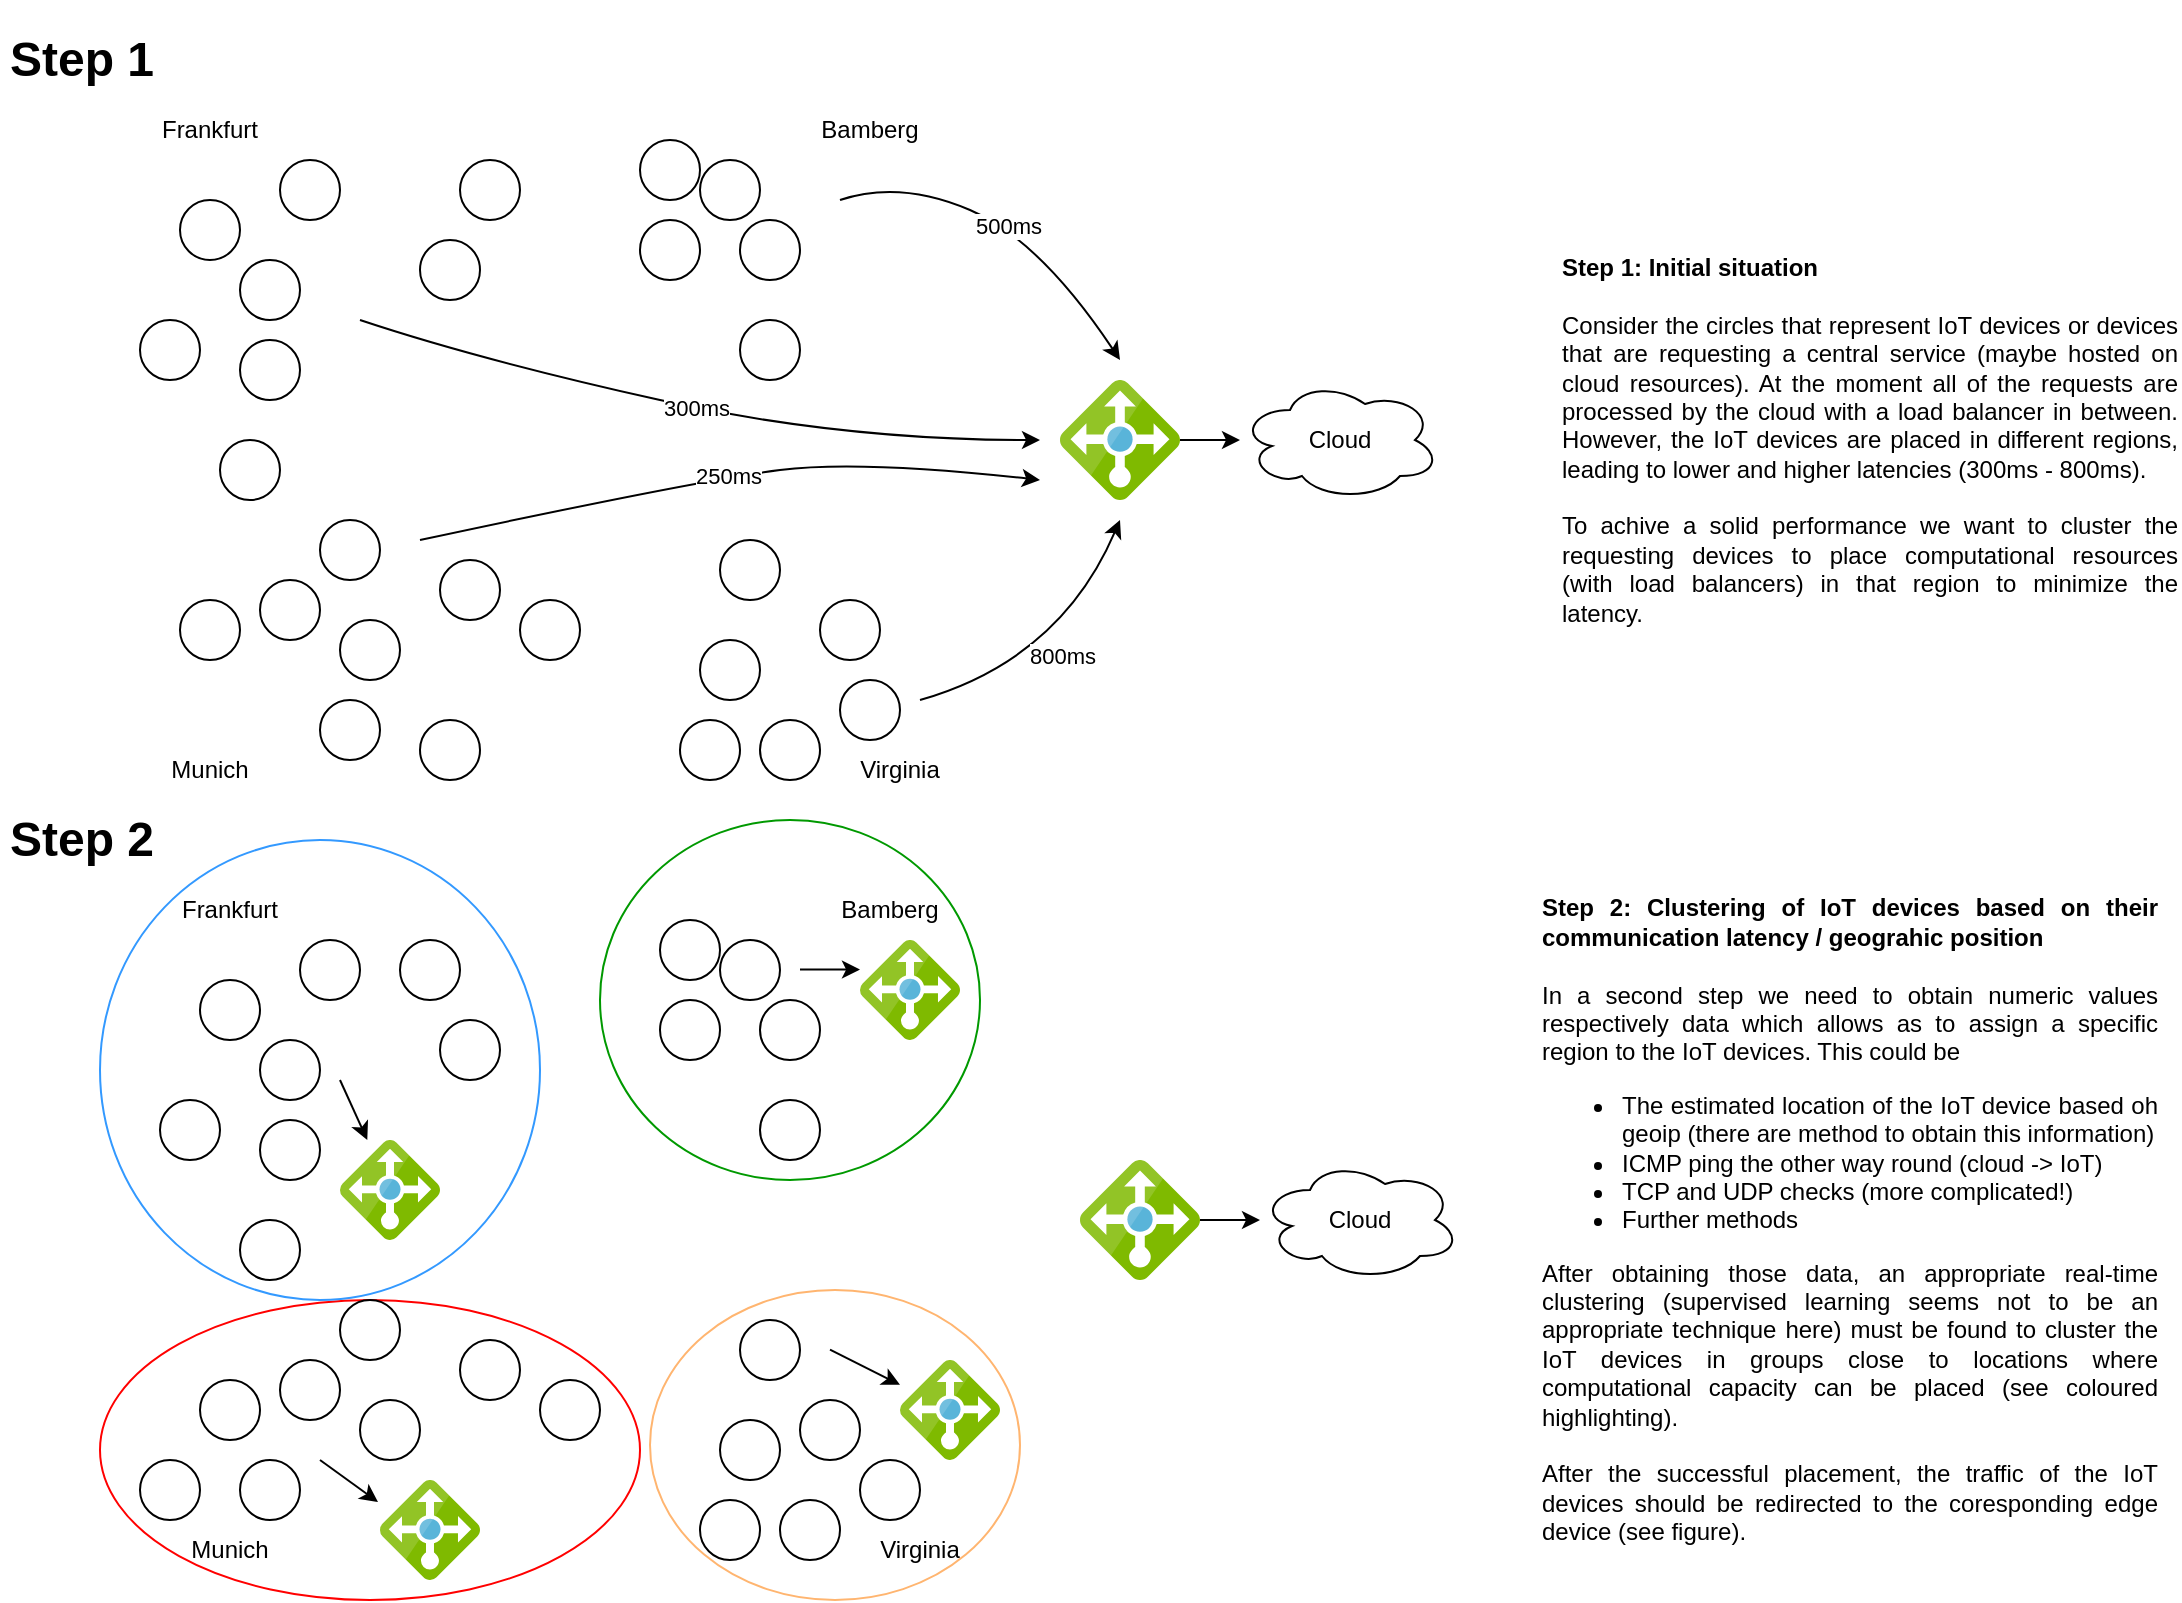 <mxfile version="20.3.0" type="device" pages="3"><diagram id="gZlbub0YlodZLlquCPBA" name="request-tracing"><mxGraphModel dx="1422" dy="971" grid="1" gridSize="10" guides="1" tooltips="1" connect="1" arrows="1" fold="1" page="1" pageScale="1" pageWidth="1169" pageHeight="827" math="0" shadow="0"><root><mxCell id="0"/><mxCell id="1" parent="0"/><mxCell id="UVihhvSihNOke4kkjm3J-113" value="" style="ellipse;whiteSpace=wrap;html=1;strokeColor=#FF0000;fillColor=none;" parent="1" vertex="1"><mxGeometry x="70" y="650" width="270" height="150" as="geometry"/></mxCell><mxCell id="UVihhvSihNOke4kkjm3J-115" value="" style="ellipse;whiteSpace=wrap;html=1;strokeColor=#FFB570;fillColor=none;" parent="1" vertex="1"><mxGeometry x="345" y="645" width="185" height="155" as="geometry"/></mxCell><mxCell id="UVihhvSihNOke4kkjm3J-112" value="" style="ellipse;whiteSpace=wrap;html=1;fillColor=none;strokeColor=#3399FF;" parent="1" vertex="1"><mxGeometry x="70" y="420" width="220" height="230" as="geometry"/></mxCell><mxCell id="UVihhvSihNOke4kkjm3J-14" value="" style="ellipse;fillColor=#ffffff;strokeColor=#000000;" parent="1" vertex="1"><mxGeometry x="130" y="220" width="30" height="30" as="geometry"/></mxCell><mxCell id="UVihhvSihNOke4kkjm3J-15" value="" style="ellipse;fillColor=#ffffff;strokeColor=#000000;" parent="1" vertex="1"><mxGeometry x="370" y="80" width="30" height="30" as="geometry"/></mxCell><mxCell id="UVihhvSihNOke4kkjm3J-16" value="" style="ellipse;fillColor=#ffffff;strokeColor=#000000;" parent="1" vertex="1"><mxGeometry x="140" y="170" width="30" height="30" as="geometry"/></mxCell><mxCell id="UVihhvSihNOke4kkjm3J-17" value="" style="ellipse;fillColor=#ffffff;strokeColor=#000000;" parent="1" vertex="1"><mxGeometry x="90" y="160" width="30" height="30" as="geometry"/></mxCell><mxCell id="UVihhvSihNOke4kkjm3J-18" value="" style="ellipse;fillColor=#ffffff;strokeColor=#000000;" parent="1" vertex="1"><mxGeometry x="230" y="120" width="30" height="30" as="geometry"/></mxCell><mxCell id="UVihhvSihNOke4kkjm3J-19" value="" style="ellipse;fillColor=#ffffff;strokeColor=#000000;" parent="1" vertex="1"><mxGeometry x="160" y="80" width="30" height="30" as="geometry"/></mxCell><mxCell id="UVihhvSihNOke4kkjm3J-20" value="" style="ellipse;fillColor=#ffffff;strokeColor=#000000;" parent="1" vertex="1"><mxGeometry x="140" y="130" width="30" height="30" as="geometry"/></mxCell><mxCell id="UVihhvSihNOke4kkjm3J-21" value="" style="ellipse;fillColor=#ffffff;strokeColor=#000000;" parent="1" vertex="1"><mxGeometry x="110" y="100" width="30" height="30" as="geometry"/></mxCell><mxCell id="UVihhvSihNOke4kkjm3J-24" value="" style="ellipse;fillColor=#ffffff;strokeColor=#000000;" parent="1" vertex="1"><mxGeometry x="180" y="260" width="30" height="30" as="geometry"/></mxCell><mxCell id="UVihhvSihNOke4kkjm3J-25" value="" style="ellipse;fillColor=#ffffff;strokeColor=#000000;" parent="1" vertex="1"><mxGeometry x="190" y="310" width="30" height="30" as="geometry"/></mxCell><mxCell id="UVihhvSihNOke4kkjm3J-26" value="" style="ellipse;fillColor=#ffffff;strokeColor=#000000;" parent="1" vertex="1"><mxGeometry x="110" y="300" width="30" height="30" as="geometry"/></mxCell><mxCell id="UVihhvSihNOke4kkjm3J-27" value="" style="ellipse;fillColor=#ffffff;strokeColor=#000000;" parent="1" vertex="1"><mxGeometry x="230" y="360" width="30" height="30" as="geometry"/></mxCell><mxCell id="UVihhvSihNOke4kkjm3J-28" value="" style="ellipse;fillColor=#ffffff;strokeColor=#000000;" parent="1" vertex="1"><mxGeometry x="180" y="350" width="30" height="30" as="geometry"/></mxCell><mxCell id="UVihhvSihNOke4kkjm3J-29" value="" style="ellipse;fillColor=#ffffff;strokeColor=#000000;" parent="1" vertex="1"><mxGeometry x="280" y="300" width="30" height="30" as="geometry"/></mxCell><mxCell id="UVihhvSihNOke4kkjm3J-31" value="" style="ellipse;fillColor=#ffffff;strokeColor=#000000;" parent="1" vertex="1"><mxGeometry x="150" y="290" width="30" height="30" as="geometry"/></mxCell><mxCell id="UVihhvSihNOke4kkjm3J-32" value="" style="ellipse;fillColor=#ffffff;strokeColor=#000000;" parent="1" vertex="1"><mxGeometry x="240" y="280" width="30" height="30" as="geometry"/></mxCell><mxCell id="UVihhvSihNOke4kkjm3J-33" value="" style="ellipse;fillColor=#ffffff;strokeColor=#000000;" parent="1" vertex="1"><mxGeometry x="250" y="80" width="30" height="30" as="geometry"/></mxCell><mxCell id="UVihhvSihNOke4kkjm3J-34" value="" style="ellipse;fillColor=#ffffff;strokeColor=#000000;" parent="1" vertex="1"><mxGeometry x="340" y="110" width="30" height="30" as="geometry"/></mxCell><mxCell id="UVihhvSihNOke4kkjm3J-35" value="" style="ellipse;fillColor=#ffffff;strokeColor=#000000;" parent="1" vertex="1"><mxGeometry x="340" y="70" width="30" height="30" as="geometry"/></mxCell><mxCell id="UVihhvSihNOke4kkjm3J-36" value="" style="ellipse;fillColor=#ffffff;strokeColor=#000000;" parent="1" vertex="1"><mxGeometry x="390" y="110" width="30" height="30" as="geometry"/></mxCell><mxCell id="UVihhvSihNOke4kkjm3J-37" value="" style="ellipse;fillColor=#ffffff;strokeColor=#000000;" parent="1" vertex="1"><mxGeometry x="390" y="160" width="30" height="30" as="geometry"/></mxCell><mxCell id="UVihhvSihNOke4kkjm3J-38" value="" style="ellipse;fillColor=#ffffff;strokeColor=#000000;" parent="1" vertex="1"><mxGeometry x="380" y="270" width="30" height="30" as="geometry"/></mxCell><mxCell id="UVihhvSihNOke4kkjm3J-39" value="" style="ellipse;fillColor=#ffffff;strokeColor=#000000;" parent="1" vertex="1"><mxGeometry x="370" y="320" width="30" height="30" as="geometry"/></mxCell><mxCell id="UVihhvSihNOke4kkjm3J-40" value="" style="ellipse;fillColor=#ffffff;strokeColor=#000000;" parent="1" vertex="1"><mxGeometry x="430" y="300" width="30" height="30" as="geometry"/></mxCell><mxCell id="UVihhvSihNOke4kkjm3J-42" value="" style="ellipse;fillColor=#ffffff;strokeColor=#000000;" parent="1" vertex="1"><mxGeometry x="440" y="340" width="30" height="30" as="geometry"/></mxCell><mxCell id="UVihhvSihNOke4kkjm3J-43" value="" style="ellipse;fillColor=#ffffff;strokeColor=#000000;" parent="1" vertex="1"><mxGeometry x="400" y="360" width="30" height="30" as="geometry"/></mxCell><mxCell id="UVihhvSihNOke4kkjm3J-44" value="" style="ellipse;fillColor=#ffffff;strokeColor=#000000;" parent="1" vertex="1"><mxGeometry x="360" y="360" width="30" height="30" as="geometry"/></mxCell><mxCell id="UVihhvSihNOke4kkjm3J-47" value="&lt;div style=&quot;text-align: justify;&quot;&gt;&lt;span style=&quot;text-align: left;&quot;&gt;&lt;b&gt;Step 1: Initial situation&amp;nbsp;&lt;/b&gt;&lt;/span&gt;&lt;/div&gt;&lt;div style=&quot;text-align: justify;&quot;&gt;&lt;span style=&quot;background-color: initial;&quot;&gt;&lt;br&gt;&lt;/span&gt;&lt;/div&gt;&lt;div style=&quot;text-align: justify;&quot;&gt;&lt;span style=&quot;background-color: initial;&quot;&gt;Consider the circles that represent IoT devices or devices that are requesting a central service (maybe hosted on cloud resources). At the moment all of the requests are processed by the cloud with a load balancer in between. However, the IoT devices are placed in different regions, leading to lower and higher latencies (300ms - 800ms).&lt;/span&gt;&lt;/div&gt;&lt;div style=&quot;text-align: justify;&quot;&gt;&lt;span style=&quot;background-color: initial;&quot;&gt;&lt;br&gt;&lt;/span&gt;&lt;/div&gt;&lt;div style=&quot;text-align: justify;&quot;&gt;&lt;span style=&quot;background-color: initial;&quot;&gt;To achive a solid performance we want to cluster the requesting devices to place computational resources (with load balancers) in that region to minimize the latency.&amp;nbsp;&lt;/span&gt;&lt;/div&gt;" style="text;html=1;strokeColor=none;fillColor=none;align=center;verticalAlign=middle;whiteSpace=wrap;rounded=0;" parent="1" vertex="1"><mxGeometry x="800" y="127.5" width="310" height="185" as="geometry"/></mxCell><mxCell id="UVihhvSihNOke4kkjm3J-65" value="" style="edgeStyle=orthogonalEdgeStyle;rounded=0;orthogonalLoop=1;jettySize=auto;html=1;" parent="1" source="UVihhvSihNOke4kkjm3J-48" target="UVihhvSihNOke4kkjm3J-64" edge="1"><mxGeometry relative="1" as="geometry"/></mxCell><mxCell id="UVihhvSihNOke4kkjm3J-48" value="" style="sketch=0;aspect=fixed;html=1;points=[];align=center;image;fontSize=12;image=img/lib/mscae/Load_Balancer_feature.svg;fillColor=none;" parent="1" vertex="1"><mxGeometry x="550" y="190" width="60" height="60" as="geometry"/></mxCell><mxCell id="UVihhvSihNOke4kkjm3J-57" value="500ms" style="curved=1;endArrow=classic;html=1;rounded=0;" parent="1" edge="1"><mxGeometry width="50" height="50" relative="1" as="geometry"><mxPoint x="440" y="100" as="sourcePoint"/><mxPoint x="580" y="180" as="targetPoint"/><Array as="points"><mxPoint x="470" y="90"/><mxPoint x="540" y="120"/></Array></mxGeometry></mxCell><mxCell id="UVihhvSihNOke4kkjm3J-59" value="800ms" style="curved=1;endArrow=classic;html=1;rounded=0;" parent="1" edge="1"><mxGeometry width="50" height="50" relative="1" as="geometry"><mxPoint x="480" y="350" as="sourcePoint"/><mxPoint x="580" y="260" as="targetPoint"/><Array as="points"><mxPoint x="550" y="330"/></Array></mxGeometry></mxCell><mxCell id="UVihhvSihNOke4kkjm3J-61" value="300ms" style="curved=1;endArrow=classic;html=1;rounded=0;" parent="1" edge="1"><mxGeometry width="50" height="50" relative="1" as="geometry"><mxPoint x="200" y="160" as="sourcePoint"/><mxPoint x="540" y="220" as="targetPoint"/><Array as="points"><mxPoint x="260" y="180"/><mxPoint x="440" y="220"/></Array></mxGeometry></mxCell><mxCell id="UVihhvSihNOke4kkjm3J-62" value="250ms" style="curved=1;endArrow=classic;html=1;rounded=0;" parent="1" edge="1"><mxGeometry width="50" height="50" relative="1" as="geometry"><mxPoint x="230" y="270" as="sourcePoint"/><mxPoint x="540" y="240" as="targetPoint"/><Array as="points"><mxPoint x="370" y="240"/><mxPoint x="450" y="230"/></Array></mxGeometry></mxCell><mxCell id="UVihhvSihNOke4kkjm3J-64" value="Cloud" style="ellipse;shape=cloud;whiteSpace=wrap;html=1;align=center;fillColor=none;" parent="1" vertex="1"><mxGeometry x="640" y="190" width="100" height="60" as="geometry"/></mxCell><mxCell id="UVihhvSihNOke4kkjm3J-66" value="Frankfurt" style="text;html=1;strokeColor=none;fillColor=none;align=center;verticalAlign=middle;whiteSpace=wrap;rounded=0;" parent="1" vertex="1"><mxGeometry x="95" y="50" width="60" height="30" as="geometry"/></mxCell><mxCell id="UVihhvSihNOke4kkjm3J-67" value="Munich" style="text;html=1;strokeColor=none;fillColor=none;align=center;verticalAlign=middle;whiteSpace=wrap;rounded=0;" parent="1" vertex="1"><mxGeometry x="95" y="370" width="60" height="30" as="geometry"/></mxCell><mxCell id="UVihhvSihNOke4kkjm3J-68" value="Virginia" style="text;html=1;strokeColor=none;fillColor=none;align=center;verticalAlign=middle;whiteSpace=wrap;rounded=0;" parent="1" vertex="1"><mxGeometry x="440" y="370" width="60" height="30" as="geometry"/></mxCell><mxCell id="UVihhvSihNOke4kkjm3J-69" value="Bamberg" style="text;html=1;strokeColor=none;fillColor=none;align=center;verticalAlign=middle;whiteSpace=wrap;rounded=0;" parent="1" vertex="1"><mxGeometry x="425" y="50" width="60" height="30" as="geometry"/></mxCell><mxCell id="UVihhvSihNOke4kkjm3J-70" value="&lt;h1&gt;Step 1&lt;/h1&gt;" style="text;html=1;strokeColor=none;fillColor=none;spacing=5;spacingTop=-20;whiteSpace=wrap;overflow=hidden;rounded=0;" parent="1" vertex="1"><mxGeometry x="20" y="10" width="90" height="40" as="geometry"/></mxCell><mxCell id="UVihhvSihNOke4kkjm3J-71" value="" style="ellipse;fillColor=#ffffff;strokeColor=#000000;" parent="1" vertex="1"><mxGeometry x="140" y="610" width="30" height="30" as="geometry"/></mxCell><mxCell id="UVihhvSihNOke4kkjm3J-72" value="" style="ellipse;fillColor=#ffffff;strokeColor=#000000;" parent="1" vertex="1"><mxGeometry x="380" y="470" width="30" height="30" as="geometry"/></mxCell><mxCell id="UVihhvSihNOke4kkjm3J-73" value="" style="ellipse;fillColor=#ffffff;strokeColor=#000000;" parent="1" vertex="1"><mxGeometry x="150" y="560" width="30" height="30" as="geometry"/></mxCell><mxCell id="UVihhvSihNOke4kkjm3J-74" value="" style="ellipse;fillColor=#ffffff;strokeColor=#000000;" parent="1" vertex="1"><mxGeometry x="100" y="550" width="30" height="30" as="geometry"/></mxCell><mxCell id="UVihhvSihNOke4kkjm3J-75" value="" style="ellipse;fillColor=#ffffff;strokeColor=#000000;" parent="1" vertex="1"><mxGeometry x="240" y="510" width="30" height="30" as="geometry"/></mxCell><mxCell id="UVihhvSihNOke4kkjm3J-76" value="" style="ellipse;fillColor=#ffffff;strokeColor=#000000;" parent="1" vertex="1"><mxGeometry x="170" y="470" width="30" height="30" as="geometry"/></mxCell><mxCell id="UVihhvSihNOke4kkjm3J-77" value="" style="ellipse;fillColor=#ffffff;strokeColor=#000000;" parent="1" vertex="1"><mxGeometry x="150" y="520" width="30" height="30" as="geometry"/></mxCell><mxCell id="UVihhvSihNOke4kkjm3J-78" value="" style="ellipse;fillColor=#ffffff;strokeColor=#000000;" parent="1" vertex="1"><mxGeometry x="120" y="490" width="30" height="30" as="geometry"/></mxCell><mxCell id="UVihhvSihNOke4kkjm3J-79" value="" style="ellipse;fillColor=#ffffff;strokeColor=#000000;" parent="1" vertex="1"><mxGeometry x="190" y="650" width="30" height="30" as="geometry"/></mxCell><mxCell id="UVihhvSihNOke4kkjm3J-80" value="" style="ellipse;fillColor=#ffffff;strokeColor=#000000;" parent="1" vertex="1"><mxGeometry x="200" y="700" width="30" height="30" as="geometry"/></mxCell><mxCell id="UVihhvSihNOke4kkjm3J-81" value="" style="ellipse;fillColor=#ffffff;strokeColor=#000000;" parent="1" vertex="1"><mxGeometry x="120" y="690" width="30" height="30" as="geometry"/></mxCell><mxCell id="UVihhvSihNOke4kkjm3J-82" value="" style="ellipse;fillColor=#ffffff;strokeColor=#000000;" parent="1" vertex="1"><mxGeometry x="140" y="730" width="30" height="30" as="geometry"/></mxCell><mxCell id="UVihhvSihNOke4kkjm3J-83" value="" style="ellipse;fillColor=#ffffff;strokeColor=#000000;" parent="1" vertex="1"><mxGeometry x="90" y="730" width="30" height="30" as="geometry"/></mxCell><mxCell id="UVihhvSihNOke4kkjm3J-84" value="" style="ellipse;fillColor=#ffffff;strokeColor=#000000;" parent="1" vertex="1"><mxGeometry x="290" y="690" width="30" height="30" as="geometry"/></mxCell><mxCell id="UVihhvSihNOke4kkjm3J-85" value="" style="ellipse;fillColor=#ffffff;strokeColor=#000000;" parent="1" vertex="1"><mxGeometry x="160" y="680" width="30" height="30" as="geometry"/></mxCell><mxCell id="UVihhvSihNOke4kkjm3J-86" value="" style="ellipse;fillColor=#ffffff;strokeColor=#000000;" parent="1" vertex="1"><mxGeometry x="250" y="670" width="30" height="30" as="geometry"/></mxCell><mxCell id="UVihhvSihNOke4kkjm3J-87" value="" style="ellipse;fillColor=#ffffff;strokeColor=#000000;" parent="1" vertex="1"><mxGeometry x="220" y="470" width="30" height="30" as="geometry"/></mxCell><mxCell id="UVihhvSihNOke4kkjm3J-88" value="" style="ellipse;fillColor=#ffffff;strokeColor=#000000;" parent="1" vertex="1"><mxGeometry x="350" y="500" width="30" height="30" as="geometry"/></mxCell><mxCell id="UVihhvSihNOke4kkjm3J-89" value="" style="ellipse;fillColor=#ffffff;strokeColor=#000000;" parent="1" vertex="1"><mxGeometry x="350" y="460" width="30" height="30" as="geometry"/></mxCell><mxCell id="UVihhvSihNOke4kkjm3J-90" value="" style="ellipse;fillColor=#ffffff;strokeColor=#000000;" parent="1" vertex="1"><mxGeometry x="400" y="500" width="30" height="30" as="geometry"/></mxCell><mxCell id="UVihhvSihNOke4kkjm3J-91" value="" style="ellipse;fillColor=#ffffff;strokeColor=#000000;" parent="1" vertex="1"><mxGeometry x="400" y="550" width="30" height="30" as="geometry"/></mxCell><mxCell id="UVihhvSihNOke4kkjm3J-92" value="" style="ellipse;fillColor=#ffffff;strokeColor=#000000;" parent="1" vertex="1"><mxGeometry x="390" y="660" width="30" height="30" as="geometry"/></mxCell><mxCell id="UVihhvSihNOke4kkjm3J-93" value="" style="ellipse;fillColor=#ffffff;strokeColor=#000000;" parent="1" vertex="1"><mxGeometry x="380" y="710" width="30" height="30" as="geometry"/></mxCell><mxCell id="UVihhvSihNOke4kkjm3J-94" value="" style="ellipse;fillColor=#ffffff;strokeColor=#000000;" parent="1" vertex="1"><mxGeometry x="420" y="700" width="30" height="30" as="geometry"/></mxCell><mxCell id="UVihhvSihNOke4kkjm3J-95" value="" style="ellipse;fillColor=#ffffff;strokeColor=#000000;" parent="1" vertex="1"><mxGeometry x="450" y="730" width="30" height="30" as="geometry"/></mxCell><mxCell id="UVihhvSihNOke4kkjm3J-96" value="" style="ellipse;fillColor=#ffffff;strokeColor=#000000;" parent="1" vertex="1"><mxGeometry x="410" y="750" width="30" height="30" as="geometry"/></mxCell><mxCell id="UVihhvSihNOke4kkjm3J-97" value="" style="ellipse;fillColor=#ffffff;strokeColor=#000000;" parent="1" vertex="1"><mxGeometry x="370" y="750" width="30" height="30" as="geometry"/></mxCell><mxCell id="UVihhvSihNOke4kkjm3J-98" value="&lt;div style=&quot;text-align: justify;&quot;&gt;&lt;span style=&quot;text-align: left;&quot;&gt;&lt;b&gt;Step 2: Clustering of IoT devices based on their communication latency / geograhic position&lt;/b&gt;&lt;/span&gt;&lt;span style=&quot;background-color: initial;&quot;&gt;&lt;br&gt;&lt;/span&gt;&lt;/div&gt;&lt;div style=&quot;text-align: justify;&quot;&gt;&lt;span style=&quot;background-color: initial;&quot;&gt;&lt;br&gt;&lt;/span&gt;&lt;/div&gt;&lt;div style=&quot;text-align: justify;&quot;&gt;In a second step we need to obtain numeric values respectively data which allows as to assign a specific region to the IoT devices. This could be&lt;/div&gt;&lt;div style=&quot;text-align: justify;&quot;&gt;&lt;ul&gt;&lt;li&gt;The estimated location of the IoT device based oh geoip (there are method to obtain this information)&lt;/li&gt;&lt;li&gt;ICMP ping the other way round (cloud -&amp;gt; IoT)&lt;/li&gt;&lt;li&gt;TCP and UDP checks (more complicated!)&lt;/li&gt;&lt;li&gt;Further methods&lt;/li&gt;&lt;/ul&gt;&lt;div&gt;After obtaining those data, an appropriate real-time clustering (supervised learning seems not to be an appropriate technique here) must be found to cluster the IoT devices in groups close to locations where computational capacity can be placed (see coloured highlighting).&lt;/div&gt;&lt;div&gt;&lt;br&gt;&lt;/div&gt;&lt;div&gt;After the successful placement, the traffic of the IoT devices should be redirected to the coresponding edge device (see figure).&lt;/div&gt;&lt;/div&gt;" style="text;html=1;strokeColor=none;fillColor=none;align=center;verticalAlign=middle;whiteSpace=wrap;rounded=0;" parent="1" vertex="1"><mxGeometry x="790" y="513.75" width="310" height="192.5" as="geometry"/></mxCell><mxCell id="UVihhvSihNOke4kkjm3J-99" value="" style="edgeStyle=orthogonalEdgeStyle;rounded=0;orthogonalLoop=1;jettySize=auto;html=1;" parent="1" source="UVihhvSihNOke4kkjm3J-100" target="UVihhvSihNOke4kkjm3J-105" edge="1"><mxGeometry relative="1" as="geometry"/></mxCell><mxCell id="UVihhvSihNOke4kkjm3J-100" value="" style="sketch=0;aspect=fixed;html=1;points=[];align=center;image;fontSize=12;image=img/lib/mscae/Load_Balancer_feature.svg;fillColor=none;" parent="1" vertex="1"><mxGeometry x="560" y="580" width="60" height="60" as="geometry"/></mxCell><mxCell id="UVihhvSihNOke4kkjm3J-105" value="Cloud" style="ellipse;shape=cloud;whiteSpace=wrap;html=1;align=center;fillColor=none;" parent="1" vertex="1"><mxGeometry x="650" y="580" width="100" height="60" as="geometry"/></mxCell><mxCell id="UVihhvSihNOke4kkjm3J-106" value="Frankfurt" style="text;html=1;strokeColor=none;fillColor=none;align=center;verticalAlign=middle;whiteSpace=wrap;rounded=0;" parent="1" vertex="1"><mxGeometry x="105" y="440" width="60" height="30" as="geometry"/></mxCell><mxCell id="UVihhvSihNOke4kkjm3J-107" value="Munich" style="text;html=1;strokeColor=none;fillColor=none;align=center;verticalAlign=middle;whiteSpace=wrap;rounded=0;" parent="1" vertex="1"><mxGeometry x="105" y="760" width="60" height="30" as="geometry"/></mxCell><mxCell id="UVihhvSihNOke4kkjm3J-108" value="Virginia" style="text;html=1;strokeColor=none;fillColor=none;align=center;verticalAlign=middle;whiteSpace=wrap;rounded=0;" parent="1" vertex="1"><mxGeometry x="450" y="760" width="60" height="30" as="geometry"/></mxCell><mxCell id="UVihhvSihNOke4kkjm3J-109" value="Bamberg" style="text;html=1;strokeColor=none;fillColor=none;align=center;verticalAlign=middle;whiteSpace=wrap;rounded=0;" parent="1" vertex="1"><mxGeometry x="435" y="440" width="60" height="30" as="geometry"/></mxCell><mxCell id="UVihhvSihNOke4kkjm3J-110" value="&lt;h1&gt;Step 2&lt;/h1&gt;" style="text;html=1;strokeColor=none;fillColor=none;spacing=5;spacingTop=-20;whiteSpace=wrap;overflow=hidden;rounded=0;" parent="1" vertex="1"><mxGeometry x="20" y="400" width="90" height="40" as="geometry"/></mxCell><mxCell id="UVihhvSihNOke4kkjm3J-114" value="" style="ellipse;whiteSpace=wrap;html=1;strokeColor=#009900;fillColor=none;" parent="1" vertex="1"><mxGeometry x="320" y="410" width="190" height="180" as="geometry"/></mxCell><mxCell id="UVihhvSihNOke4kkjm3J-116" value="" style="sketch=0;aspect=fixed;html=1;points=[];align=center;image;fontSize=12;image=img/lib/mscae/Load_Balancer_feature.svg;strokeColor=#FFB570;fillColor=none;imageBackground=none;" parent="1" vertex="1"><mxGeometry x="190" y="570" width="50" height="50" as="geometry"/></mxCell><mxCell id="UVihhvSihNOke4kkjm3J-117" value="" style="sketch=0;aspect=fixed;html=1;points=[];align=center;image;fontSize=12;image=img/lib/mscae/Load_Balancer_feature.svg;strokeColor=#FFB570;fillColor=none;imageBackground=none;" parent="1" vertex="1"><mxGeometry x="450" y="470" width="50" height="50" as="geometry"/></mxCell><mxCell id="UVihhvSihNOke4kkjm3J-118" value="" style="sketch=0;aspect=fixed;html=1;points=[];align=center;image;fontSize=12;image=img/lib/mscae/Load_Balancer_feature.svg;strokeColor=#FFB570;fillColor=none;imageBackground=none;" parent="1" vertex="1"><mxGeometry x="470" y="680" width="50" height="50" as="geometry"/></mxCell><mxCell id="UVihhvSihNOke4kkjm3J-120" value="" style="sketch=0;aspect=fixed;html=1;points=[];align=center;image;fontSize=12;image=img/lib/mscae/Load_Balancer_feature.svg;strokeColor=#FFB570;fillColor=none;imageBackground=none;" parent="1" vertex="1"><mxGeometry x="210" y="740" width="50" height="50" as="geometry"/></mxCell><mxCell id="UVihhvSihNOke4kkjm3J-122" value="" style="endArrow=classic;html=1;rounded=0;" parent="1" target="UVihhvSihNOke4kkjm3J-116" edge="1"><mxGeometry width="50" height="50" relative="1" as="geometry"><mxPoint x="190" y="540" as="sourcePoint"/><mxPoint x="240" y="490" as="targetPoint"/></mxGeometry></mxCell><mxCell id="UVihhvSihNOke4kkjm3J-127" value="" style="endArrow=classic;html=1;rounded=0;entryX=-0.02;entryY=0.22;entryDx=0;entryDy=0;entryPerimeter=0;" parent="1" target="UVihhvSihNOke4kkjm3J-120" edge="1"><mxGeometry width="50" height="50" relative="1" as="geometry"><mxPoint x="180" y="730" as="sourcePoint"/><mxPoint x="200" y="760" as="targetPoint"/></mxGeometry></mxCell><mxCell id="UVihhvSihNOke4kkjm3J-128" value="" style="endArrow=classic;html=1;rounded=0;" parent="1" target="UVihhvSihNOke4kkjm3J-118" edge="1"><mxGeometry width="50" height="50" relative="1" as="geometry"><mxPoint x="435" y="674.82" as="sourcePoint"/><mxPoint x="465" y="674.82" as="targetPoint"/></mxGeometry></mxCell><mxCell id="UVihhvSihNOke4kkjm3J-129" value="" style="endArrow=classic;html=1;rounded=0;" parent="1" edge="1"><mxGeometry width="50" height="50" relative="1" as="geometry"><mxPoint x="420" y="484.79" as="sourcePoint"/><mxPoint x="450" y="484.79" as="targetPoint"/></mxGeometry></mxCell></root></mxGraphModel></diagram><diagram id="elHhsgJKlb9FlVPQnPqy" name="contributions-p-ii"><mxGraphModel dx="474" dy="324" grid="1" gridSize="10" guides="1" tooltips="1" connect="1" arrows="1" fold="1" page="1" pageScale="1" pageWidth="1169" pageHeight="827" math="0" shadow="0"><root><mxCell id="0"/><mxCell id="1" parent="0"/><mxCell id="rL99VGUJAZHeiXJ2XacV-83" value="Cloud / Edge" style="rounded=1;whiteSpace=wrap;html=1;labelBackgroundColor=none;fontColor=default;labelPosition=center;verticalLabelPosition=bottom;align=center;verticalAlign=top;fillColor=none;" parent="1" vertex="1"><mxGeometry x="220" y="50" width="130" height="180" as="geometry"/></mxCell><mxCell id="rL99VGUJAZHeiXJ2XacV-47" value="" style="group;rounded=0;" parent="1" vertex="1" connectable="0"><mxGeometry x="80" y="50" width="80" height="180" as="geometry"/></mxCell><mxCell id="rL99VGUJAZHeiXJ2XacV-34" value="IoT" style="rounded=1;whiteSpace=wrap;html=1;labelBackgroundColor=none;fontColor=default;verticalAlign=top;labelPosition=center;verticalLabelPosition=bottom;align=center;" parent="rL99VGUJAZHeiXJ2XacV-47" vertex="1"><mxGeometry width="40" height="180.0" as="geometry"/></mxCell><mxCell id="rL99VGUJAZHeiXJ2XacV-35" value="" style="ellipse;whiteSpace=wrap;html=1;aspect=fixed;labelBackgroundColor=none;fontColor=default;" parent="rL99VGUJAZHeiXJ2XacV-47" vertex="1"><mxGeometry x="5" y="30.989" width="5" height="5" as="geometry"/></mxCell><mxCell id="rL99VGUJAZHeiXJ2XacV-36" value="" style="ellipse;whiteSpace=wrap;html=1;aspect=fixed;labelBackgroundColor=none;fontColor=default;" parent="rL99VGUJAZHeiXJ2XacV-47" vertex="1"><mxGeometry x="22.5" y="50.626" width="5" height="5" as="geometry"/></mxCell><mxCell id="rL99VGUJAZHeiXJ2XacV-37" value="" style="ellipse;whiteSpace=wrap;html=1;aspect=fixed;labelBackgroundColor=none;fontColor=default;" parent="rL99VGUJAZHeiXJ2XacV-47" vertex="1"><mxGeometry x="5" y="16.364" width="5" height="5" as="geometry"/></mxCell><mxCell id="rL99VGUJAZHeiXJ2XacV-38" value="" style="ellipse;whiteSpace=wrap;html=1;aspect=fixed;labelBackgroundColor=none;fontColor=default;" parent="rL99VGUJAZHeiXJ2XacV-47" vertex="1"><mxGeometry x="22.5" y="10.746" width="5" height="5" as="geometry"/></mxCell><mxCell id="rL99VGUJAZHeiXJ2XacV-39" value="" style="ellipse;whiteSpace=wrap;html=1;aspect=fixed;labelBackgroundColor=none;fontColor=default;" parent="rL99VGUJAZHeiXJ2XacV-47" vertex="1"><mxGeometry x="30" y="30.991" width="5" height="5" as="geometry"/></mxCell><mxCell id="rL99VGUJAZHeiXJ2XacV-40" value="" style="ellipse;whiteSpace=wrap;html=1;aspect=fixed;labelBackgroundColor=none;fontColor=default;" parent="rL99VGUJAZHeiXJ2XacV-47" vertex="1"><mxGeometry x="10" y="45.003" width="5" height="5" as="geometry"/></mxCell><mxCell id="rL99VGUJAZHeiXJ2XacV-41" value="" style="ellipse;whiteSpace=wrap;html=1;aspect=fixed;labelBackgroundColor=none;fontColor=default;" parent="rL99VGUJAZHeiXJ2XacV-47" vertex="1"><mxGeometry x="13" y="117.92" width="5" height="5" as="geometry"/></mxCell><mxCell id="rL99VGUJAZHeiXJ2XacV-42" value="" style="ellipse;whiteSpace=wrap;html=1;aspect=fixed;labelBackgroundColor=none;fontColor=default;" parent="rL99VGUJAZHeiXJ2XacV-47" vertex="1"><mxGeometry x="22" y="123.034" width="5" height="5" as="geometry"/></mxCell><mxCell id="rL99VGUJAZHeiXJ2XacV-43" value="" style="ellipse;whiteSpace=wrap;html=1;aspect=fixed;labelBackgroundColor=none;fontColor=default;" parent="rL99VGUJAZHeiXJ2XacV-47" vertex="1"><mxGeometry x="5" y="125.284" width="5" height="5" as="geometry"/></mxCell><mxCell id="rL99VGUJAZHeiXJ2XacV-44" value="" style="ellipse;whiteSpace=wrap;html=1;aspect=fixed;labelBackgroundColor=none;fontColor=default;" parent="rL99VGUJAZHeiXJ2XacV-47" vertex="1"><mxGeometry x="15" y="128.654" width="5" height="5" as="geometry"/></mxCell><mxCell id="rL99VGUJAZHeiXJ2XacV-45" value="" style="ellipse;whiteSpace=wrap;html=1;aspect=fixed;labelBackgroundColor=none;fontColor=default;" parent="rL99VGUJAZHeiXJ2XacV-47" vertex="1"><mxGeometry x="25" y="152.898" width="5" height="5" as="geometry"/></mxCell><mxCell id="rL99VGUJAZHeiXJ2XacV-46" value="" style="ellipse;whiteSpace=wrap;html=1;aspect=fixed;labelBackgroundColor=none;fontColor=default;" parent="rL99VGUJAZHeiXJ2XacV-47" vertex="1"><mxGeometry x="15" y="30.991" width="5" height="5" as="geometry"/></mxCell><mxCell id="NrCMY28gr4TWiaP0o4XH-10" value="Virginia" style="text;html=1;strokeColor=none;fillColor=none;align=center;verticalAlign=middle;whiteSpace=wrap;rounded=0;labelBackgroundColor=none;fontSize=7;fontColor=#000000;fontStyle=1" parent="rL99VGUJAZHeiXJ2XacV-47" vertex="1"><mxGeometry x="15" y="16.369" width="20" height="14.625" as="geometry"/></mxCell><mxCell id="NrCMY28gr4TWiaP0o4XH-13" value="Bamberg" style="text;html=1;strokeColor=none;fillColor=none;align=center;verticalAlign=middle;whiteSpace=wrap;rounded=0;labelBackgroundColor=none;fontSize=7;fontColor=#000000;fontStyle=1" parent="rL99VGUJAZHeiXJ2XacV-47" vertex="1"><mxGeometry x="10" y="132.649" width="20" height="14.625" as="geometry"/></mxCell><mxCell id="NrCMY28gr4TWiaP0o4XH-17" value="[C5]" style="text;html=1;strokeColor=none;fillColor=none;align=center;verticalAlign=middle;whiteSpace=wrap;rounded=0;labelBackgroundColor=none;fontFamily=Helvetica;fontSize=7;fontColor=#FF8000;fontStyle=1" parent="rL99VGUJAZHeiXJ2XacV-47" vertex="1"><mxGeometry width="20" height="14.625" as="geometry"/></mxCell><mxCell id="NrCMY28gr4TWiaP0o4XH-18" value="[C5]" style="text;html=1;strokeColor=none;fillColor=none;align=center;verticalAlign=middle;whiteSpace=wrap;rounded=0;labelBackgroundColor=none;fontFamily=Helvetica;fontSize=7;fontColor=#FF8000;fontStyle=1" parent="rL99VGUJAZHeiXJ2XacV-47" vertex="1"><mxGeometry x="0.5" y="143.269" width="20" height="14.625" as="geometry"/></mxCell><mxCell id="NrCMY28gr4TWiaP0o4XH-20" value="" style="ellipse;whiteSpace=wrap;html=1;aspect=fixed;labelBackgroundColor=none;fontColor=default;" parent="rL99VGUJAZHeiXJ2XacV-47" vertex="1"><mxGeometry x="15" y="78.749" width="5" height="5" as="geometry"/></mxCell><mxCell id="NrCMY28gr4TWiaP0o4XH-22" value="" style="ellipse;whiteSpace=wrap;html=1;aspect=fixed;labelBackgroundColor=none;fontColor=default;" parent="rL99VGUJAZHeiXJ2XacV-47" vertex="1"><mxGeometry x="10" y="87.186" width="5" height="5" as="geometry"/></mxCell><mxCell id="NrCMY28gr4TWiaP0o4XH-23" value="" style="ellipse;whiteSpace=wrap;html=1;aspect=fixed;labelBackgroundColor=none;fontColor=default;" parent="rL99VGUJAZHeiXJ2XacV-47" vertex="1"><mxGeometry x="22" y="73.124" width="5" height="5" as="geometry"/></mxCell><mxCell id="NrCMY28gr4TWiaP0o4XH-24" value="" style="ellipse;whiteSpace=wrap;html=1;aspect=fixed;labelBackgroundColor=none;fontColor=default;" parent="rL99VGUJAZHeiXJ2XacV-47" vertex="1"><mxGeometry x="17" y="101.249" width="5" height="5" as="geometry"/></mxCell><mxCell id="NrCMY28gr4TWiaP0o4XH-30" value="" style="ellipse;whiteSpace=wrap;html=1;aspect=fixed;labelBackgroundColor=none;fontColor=default;" parent="rL99VGUJAZHeiXJ2XacV-47" vertex="1"><mxGeometry x="8" y="158.528" width="5" height="5" as="geometry"/></mxCell><mxCell id="NrCMY28gr4TWiaP0o4XH-31" value="" style="ellipse;whiteSpace=wrap;html=1;aspect=fixed;labelBackgroundColor=none;fontColor=default;" parent="rL99VGUJAZHeiXJ2XacV-47" vertex="1"><mxGeometry x="20" y="163.528" width="5" height="5" as="geometry"/></mxCell><mxCell id="NrCMY28gr4TWiaP0o4XH-32" value="" style="ellipse;whiteSpace=wrap;html=1;aspect=fixed;labelBackgroundColor=none;fontColor=default;" parent="rL99VGUJAZHeiXJ2XacV-47" vertex="1"><mxGeometry x="30" y="163.528" width="5" height="5" as="geometry"/></mxCell><mxCell id="NrCMY28gr4TWiaP0o4XH-33" value="" style="ellipse;whiteSpace=wrap;html=1;aspect=fixed;labelBackgroundColor=none;fontColor=default;" parent="rL99VGUJAZHeiXJ2XacV-47" vertex="1"><mxGeometry x="7.5" y="168.528" width="5" height="5" as="geometry"/></mxCell><mxCell id="NrCMY28gr4TWiaP0o4XH-9" value="Request/&lt;br&gt;Response" style="edgeStyle=orthogonalEdgeStyle;rounded=0;sketch=0;orthogonalLoop=1;jettySize=auto;html=1;labelBackgroundColor=default;strokeColor=default;fontSize=7;fontColor=default;startArrow=classic;startFill=1;fontStyle=2;entryX=0.997;entryY=0.391;entryDx=0;entryDy=0;entryPerimeter=0;" parent="1" source="rL99VGUJAZHeiXJ2XacV-92" target="rL99VGUJAZHeiXJ2XacV-34" edge="1"><mxGeometry relative="1" as="geometry"><mxPoint x="130" y="120" as="targetPoint"/><Array as="points"/></mxGeometry></mxCell><mxCell id="rL99VGUJAZHeiXJ2XacV-92" value="Proxy" style="rounded=1;whiteSpace=wrap;html=1;labelBackgroundColor=none;fontColor=default;fillColor=default;" parent="1" vertex="1"><mxGeometry x="200" y="106.5" width="40" height="27" as="geometry"/></mxCell><mxCell id="NrCMY28gr4TWiaP0o4XH-8" value="&lt;span style=&quot;font-style: italic;&quot;&gt;QoS based on:&lt;/span&gt;&lt;br style=&quot;font-style: italic;&quot;&gt;&lt;span style=&quot;font-style: italic;&quot;&gt;ICMP, UDP, TCP/IP,&lt;/span&gt;&lt;br style=&quot;font-style: italic;&quot;&gt;&lt;span style=&quot;font-style: italic;&quot;&gt;HTTP, AMQP, ...&lt;/span&gt;" style="edgeStyle=orthogonalEdgeStyle;rounded=0;sketch=0;orthogonalLoop=1;jettySize=auto;html=1;entryX=1.028;entryY=0.865;entryDx=0;entryDy=0;entryPerimeter=0;labelBackgroundColor=default;strokeColor=default;fontSize=7;fontColor=default;startArrow=classic;startFill=1;align=center;" parent="1" source="d_ttiuBx3md7KX7EIYLn-1" target="rL99VGUJAZHeiXJ2XacV-34" edge="1"><mxGeometry x="0.009" relative="1" as="geometry"><Array as="points"><mxPoint x="230" y="206"/></Array><mxPoint as="offset"/></mxGeometry></mxCell><mxCell id="d_ttiuBx3md7KX7EIYLn-1" value="pulceo-qos" style="rounded=1;whiteSpace=wrap;html=1;labelBackgroundColor=none;fontColor=default;fillColor=default;" parent="1" vertex="1"><mxGeometry x="240" y="197.27" width="80" height="16.5" as="geometry"/></mxCell><mxCell id="d_ttiuBx3md7KX7EIYLn-2" value="Service &lt;font face=&quot;Courier New&quot;&gt;A&lt;/font&gt;" style="rounded=1;whiteSpace=wrap;html=1;labelBackgroundColor=none;fontSize=10;fontColor=default;fillColor=default;" parent="1" vertex="1"><mxGeometry x="280" y="60" width="60" height="16.5" as="geometry"/></mxCell><mxCell id="d_ttiuBx3md7KX7EIYLn-3" value="Service &lt;font face=&quot;Courier New&quot;&gt;A'&lt;/font&gt;" style="rounded=1;whiteSpace=wrap;html=1;labelBackgroundColor=none;fontSize=10;fontColor=default;fillColor=default;fontFamily=Helvetica;" parent="1" vertex="1"><mxGeometry x="280" y="111.75" width="60" height="16.5" as="geometry"/></mxCell><mxCell id="d_ttiuBx3md7KX7EIYLn-7" value="Get Origin of Requests&lt;br style=&quot;font-size: 7px;&quot;&gt;Update Routing Rules" style="curved=1;endArrow=classic;html=1;rounded=0;sketch=0;fontSize=7;fontColor=default;exitX=0.5;exitY=1;exitDx=0;exitDy=0;entryX=0.5;entryY=0;entryDx=0;entryDy=0;startArrow=classic;startFill=1;labelBackgroundColor=default;fontFamily=Courier New;" parent="1" source="rL99VGUJAZHeiXJ2XacV-92" target="d_ttiuBx3md7KX7EIYLn-1" edge="1"><mxGeometry x="0.58" width="50" height="50" relative="1" as="geometry"><mxPoint x="160" y="240" as="sourcePoint"/><mxPoint x="210" y="190" as="targetPoint"/><Array as="points"><mxPoint x="240" y="170"/><mxPoint x="260" y="140"/></Array><mxPoint as="offset"/></mxGeometry></mxCell><mxCell id="NrCMY28gr4TWiaP0o4XH-5" value="Bamberg" style="curved=1;endArrow=classic;html=1;rounded=0;labelBackgroundColor=default;sketch=0;strokeColor=default;fontSize=7;fontColor=#000000;exitX=1;exitY=0.5;exitDx=0;exitDy=0;entryX=0;entryY=0.5;entryDx=0;entryDy=0;startArrow=classic;startFill=1;fontStyle=1" parent="1" source="rL99VGUJAZHeiXJ2XacV-92" target="d_ttiuBx3md7KX7EIYLn-3" edge="1"><mxGeometry y="-10" width="50" height="50" relative="1" as="geometry"><mxPoint x="340" y="190" as="sourcePoint"/><mxPoint x="390" y="140" as="targetPoint"/><Array as="points"/><mxPoint as="offset"/></mxGeometry></mxCell><mxCell id="NrCMY28gr4TWiaP0o4XH-7" value="Virginia" style="endArrow=classic;html=1;rounded=0;labelBackgroundColor=default;sketch=0;strokeColor=default;fontSize=7;fontColor=#000000;exitX=0.5;exitY=0;exitDx=0;exitDy=0;entryX=0;entryY=0.5;entryDx=0;entryDy=0;startArrow=classic;startFill=1;fontStyle=1" parent="1" source="rL99VGUJAZHeiXJ2XacV-92" target="d_ttiuBx3md7KX7EIYLn-2" edge="1"><mxGeometry width="50" height="50" relative="1" as="geometry"><mxPoint x="360" y="140" as="sourcePoint"/><mxPoint x="410" y="90" as="targetPoint"/></mxGeometry></mxCell><mxCell id="NrCMY28gr4TWiaP0o4XH-21" value="" style="ellipse;whiteSpace=wrap;html=1;aspect=fixed;labelBackgroundColor=none;fontColor=default;" parent="1" vertex="1"><mxGeometry x="105" y="129.999" width="5" height="5" as="geometry"/></mxCell><mxCell id="NrCMY28gr4TWiaP0o4XH-26" value="[C5]" style="text;html=1;strokeColor=none;fillColor=none;align=center;verticalAlign=middle;whiteSpace=wrap;rounded=0;labelBackgroundColor=none;fontFamily=Helvetica;fontSize=7;fontColor=#FF8000;fontStyle=1" parent="1" vertex="1"><mxGeometry x="240" y="70" width="20" height="13" as="geometry"/></mxCell><mxCell id="NrCMY28gr4TWiaP0o4XH-27" value="[C5]" style="text;html=1;strokeColor=none;fillColor=none;align=center;verticalAlign=middle;whiteSpace=wrap;rounded=0;labelBackgroundColor=none;fontFamily=Helvetica;fontSize=7;fontColor=#FF8000;fontStyle=1" parent="1" vertex="1"><mxGeometry x="250" y="133.5" width="20" height="13" as="geometry"/></mxCell><mxCell id="NrCMY28gr4TWiaP0o4XH-28" value="[C4]" style="text;html=1;strokeColor=none;fillColor=none;align=center;verticalAlign=middle;whiteSpace=wrap;rounded=0;labelBackgroundColor=none;fontFamily=Helvetica;fontSize=7;fontColor=#FF8000;fontStyle=1" parent="1" vertex="1"><mxGeometry x="300" y="213.77" width="20" height="13" as="geometry"/></mxCell><mxCell id="NrCMY28gr4TWiaP0o4XH-29" value="[C4]" style="text;html=1;strokeColor=none;fillColor=none;align=left;verticalAlign=middle;whiteSpace=wrap;rounded=0;labelBackgroundColor=none;fontFamily=Helvetica;fontSize=7;fontColor=#FF8000;fontStyle=1" parent="1" vertex="1"><mxGeometry x="170" y="184.27" width="20" height="13" as="geometry"/></mxCell></root></mxGraphModel></diagram><diagram id="BbSLUDR8DMtmdQ_45QDc" name="contributions-p-iii"><mxGraphModel dx="981" dy="670" grid="1" gridSize="10" guides="1" tooltips="1" connect="1" arrows="1" fold="1" page="1" pageScale="1" pageWidth="1169" pageHeight="827" math="0" shadow="0"><root><mxCell id="0"/><mxCell id="1" parent="0"/><mxCell id="2" value="" style="whiteSpace=wrap;html=1;fillColor=#f5f5f5;fontColor=#333333;strokeColor=#666666;" parent="1" vertex="1"><mxGeometry x="490" y="130" width="410" height="210" as="geometry"/></mxCell><mxCell id="3" value="&lt;b&gt;PULCEO&lt;/b&gt;&lt;br&gt;&lt;b&gt;P&lt;/b&gt;latform for &lt;b&gt;U&lt;/b&gt;niversal and &lt;b&gt;L&lt;/b&gt;ightweight &lt;b&gt;C&lt;/b&gt;loud-&lt;b&gt;E&lt;/b&gt;dge &lt;b&gt;O&lt;/b&gt;rchestration" style="whiteSpace=wrap;html=1;rounded=1;fillColor=#f5f5f5;fontColor=#333333;strokeColor=#666666;" parent="1" vertex="1"><mxGeometry x="300" y="60" width="600" height="50" as="geometry"/></mxCell><mxCell id="6" value="&lt;b&gt;Monitoring &lt;/b&gt;(Infrastructure, Provision, Service, ...)" style="whiteSpace=wrap;html=1;align=left;spacingLeft=5;" parent="1" vertex="1"><mxGeometry x="550" y="200" width="330" height="30" as="geometry"/></mxCell><mxCell id="9" value="&lt;b&gt;Resource Management&lt;/b&gt;&amp;nbsp;(Allocation, Offloading, Scaling, ...)" style="whiteSpace=wrap;html=1;align=left;spacingLeft=5;" parent="1" vertex="1"><mxGeometry x="550" y="160" width="330" height="30" as="geometry"/></mxCell><mxCell id="14" value="P&lt;br&gt;U&lt;br&gt;L&lt;br&gt;C&lt;br&gt;E&lt;br&gt;O&lt;br&gt;-&lt;br&gt;API" style="whiteSpace=wrap;html=1;fillColor=#f8cecc;strokeColor=#b85450;fontStyle=1" parent="1" vertex="1"><mxGeometry x="470" y="160" width="40" height="150" as="geometry"/></mxCell><mxCell id="Asot8c2L-UQKLWs-ctS9-16" value="&lt;b&gt;Optimization &lt;/b&gt;(Topology, Predictor, Analytics, ...)" style="whiteSpace=wrap;html=1;align=left;spacingLeft=5;" parent="1" vertex="1"><mxGeometry x="550" y="240" width="330" height="30" as="geometry"/></mxCell><mxCell id="Asot8c2L-UQKLWs-ctS9-17" value="&lt;b&gt;Security &lt;/b&gt;(Multi-Tenancy, VPN, PKI, ...)" style="whiteSpace=wrap;html=1;align=left;spacingLeft=5;" parent="1" vertex="1"><mxGeometry x="550" y="280" width="330" height="30" as="geometry"/></mxCell><mxCell id="Z1Au0RM8ZkJfx9cv4MGX-88" value="PULCEO - Internal API" style="whiteSpace=wrap;html=1;fontStyle=1;fillColor=#f8cecc;strokeColor=#b85450;" parent="1" vertex="1"><mxGeometry x="510" y="330" width="370" height="20" as="geometry"/></mxCell><mxCell id="Z1Au0RM8ZkJfx9cv4MGX-95" value="" style="group;fillColor=none;fontColor=default;" parent="1" vertex="1" connectable="0"><mxGeometry x="640" y="390" width="260" height="410" as="geometry"/></mxCell><mxCell id="Z1Au0RM8ZkJfx9cv4MGX-87" value="" style="rounded=1;whiteSpace=wrap;html=1;labelBackgroundColor=none;fontFamily=Helvetica;fontSize=7;fontColor=#000000;fillColor=none;" parent="Z1Au0RM8ZkJfx9cv4MGX-95" vertex="1"><mxGeometry width="260" height="410" as="geometry"/></mxCell><mxCell id="Z1Au0RM8ZkJfx9cv4MGX-66" value="Floating IP" style="rounded=1;whiteSpace=wrap;html=1;fillColor=default;" parent="Z1Au0RM8ZkJfx9cv4MGX-95" vertex="1"><mxGeometry x="30" y="380" width="200" height="20" as="geometry"/></mxCell><mxCell id="Z1Au0RM8ZkJfx9cv4MGX-67" value="" style="group" parent="Z1Au0RM8ZkJfx9cv4MGX-95" vertex="1" connectable="0"><mxGeometry x="10" y="10" width="240" height="330" as="geometry"/></mxCell><mxCell id="Z1Au0RM8ZkJfx9cv4MGX-68" value="k8s-pulceo-e-eu-de-1-0-2-prod" style="rounded=1;whiteSpace=wrap;html=1;fillColor=default;verticalAlign=top;fontStyle=1" parent="Z1Au0RM8ZkJfx9cv4MGX-67" vertex="1"><mxGeometry x="140" width="100" height="250" as="geometry"/></mxCell><mxCell id="Z1Au0RM8ZkJfx9cv4MGX-69" value="Applications&lt;br&gt;Tasks&lt;br&gt;Services&lt;br&gt;Registries" style="rounded=1;whiteSpace=wrap;html=1;fillColor=#dae8fc;verticalAlign=top;strokeColor=#6c8ebf;" parent="Z1Au0RM8ZkJfx9cv4MGX-67" vertex="1"><mxGeometry x="150" y="90" width="80" height="70" as="geometry"/></mxCell><mxCell id="Z1Au0RM8ZkJfx9cv4MGX-70" value="load-balancer" style="rounded=1;whiteSpace=wrap;html=1;fillColor=#d5e8d4;strokeColor=#82b366;" parent="Z1Au0RM8ZkJfx9cv4MGX-67" vertex="1"><mxGeometry x="150" y="170" width="80" height="30" as="geometry"/></mxCell><mxCell id="Z1Au0RM8ZkJfx9cv4MGX-71" value="pulceo-agent" style="rounded=1;whiteSpace=wrap;html=1;fillColor=#f8cecc;strokeColor=#b85450;" parent="Z1Au0RM8ZkJfx9cv4MGX-67" vertex="1"><mxGeometry x="150" y="50" width="80" height="30" as="geometry"/></mxCell><mxCell id="Z1Au0RM8ZkJfx9cv4MGX-72" value="keepalived" style="rounded=1;whiteSpace=wrap;html=1;fillColor=#fff2cc;strokeColor=#d6b656;" parent="Z1Au0RM8ZkJfx9cv4MGX-67" vertex="1"><mxGeometry x="150" y="210" width="80" height="30" as="geometry"/></mxCell><mxCell id="Z1Au0RM8ZkJfx9cv4MGX-73" value="k8s-pulceo-e-eu-de-1-0-1-prod" style="rounded=1;whiteSpace=wrap;html=1;fillColor=default;verticalAlign=top;fontStyle=1" parent="Z1Au0RM8ZkJfx9cv4MGX-67" vertex="1"><mxGeometry x="60" y="40" width="100" height="250" as="geometry"/></mxCell><mxCell id="Z1Au0RM8ZkJfx9cv4MGX-74" value="Applications&lt;br&gt;Tasks&lt;br&gt;Services&lt;br&gt;Registries" style="rounded=1;whiteSpace=wrap;html=1;fillColor=#dae8fc;verticalAlign=top;strokeColor=#6c8ebf;" parent="Z1Au0RM8ZkJfx9cv4MGX-67" vertex="1"><mxGeometry x="70" y="130" width="80" height="70" as="geometry"/></mxCell><mxCell id="Z1Au0RM8ZkJfx9cv4MGX-75" value="load-balancer" style="rounded=1;whiteSpace=wrap;html=1;fillColor=#d5e8d4;strokeColor=#82b366;" parent="Z1Au0RM8ZkJfx9cv4MGX-67" vertex="1"><mxGeometry x="70" y="210" width="80" height="30" as="geometry"/></mxCell><mxCell id="Z1Au0RM8ZkJfx9cv4MGX-76" value="pulceo-agent" style="rounded=1;whiteSpace=wrap;html=1;fillColor=#f8cecc;strokeColor=#b85450;" parent="Z1Au0RM8ZkJfx9cv4MGX-67" vertex="1"><mxGeometry x="70" y="90" width="80" height="30" as="geometry"/></mxCell><mxCell id="Z1Au0RM8ZkJfx9cv4MGX-77" value="keepalived" style="rounded=1;whiteSpace=wrap;html=1;fillColor=#fff2cc;strokeColor=#d6b656;" parent="Z1Au0RM8ZkJfx9cv4MGX-67" vertex="1"><mxGeometry x="70" y="250" width="80" height="30" as="geometry"/></mxCell><mxCell id="Z1Au0RM8ZkJfx9cv4MGX-78" value="k8s-pulceo-e-eu-de-1-0-0-prod" style="rounded=1;whiteSpace=wrap;html=1;fillColor=default;verticalAlign=top;fontStyle=1" parent="Z1Au0RM8ZkJfx9cv4MGX-67" vertex="1"><mxGeometry y="80" width="100" height="250" as="geometry"/></mxCell><mxCell id="Z1Au0RM8ZkJfx9cv4MGX-79" value="Applications&lt;br&gt;Tasks&lt;br&gt;Services&lt;br&gt;Registries" style="rounded=1;whiteSpace=wrap;html=1;fillColor=#dae8fc;verticalAlign=top;strokeColor=#6c8ebf;" parent="Z1Au0RM8ZkJfx9cv4MGX-67" vertex="1"><mxGeometry x="10" y="170" width="80" height="70" as="geometry"/></mxCell><mxCell id="Z1Au0RM8ZkJfx9cv4MGX-80" value="load-balancer" style="rounded=1;whiteSpace=wrap;html=1;fillColor=#d5e8d4;strokeColor=#82b366;" parent="Z1Au0RM8ZkJfx9cv4MGX-67" vertex="1"><mxGeometry x="10" y="250" width="80" height="30" as="geometry"/></mxCell><mxCell id="Z1Au0RM8ZkJfx9cv4MGX-81" value="pulceo-agent" style="rounded=1;whiteSpace=wrap;html=1;fillColor=#f8cecc;strokeColor=#b85450;" parent="Z1Au0RM8ZkJfx9cv4MGX-67" vertex="1"><mxGeometry x="10" y="130" width="80" height="30" as="geometry"/></mxCell><mxCell id="Z1Au0RM8ZkJfx9cv4MGX-82" value="keepalived" style="rounded=1;whiteSpace=wrap;html=1;fillColor=#fff2cc;strokeColor=#d6b656;" parent="Z1Au0RM8ZkJfx9cv4MGX-67" vertex="1"><mxGeometry x="10" y="290" width="80" height="30" as="geometry"/></mxCell><mxCell id="Z1Au0RM8ZkJfx9cv4MGX-83" value="" style="curved=1;endArrow=classic;html=1;rounded=0;dashed=1;labelBackgroundColor=default;sketch=0;strokeColor=default;fontFamily=Helvetica;fontSize=7;fontColor=#000000;entryX=0.5;entryY=1;entryDx=0;entryDy=0;" parent="Z1Au0RM8ZkJfx9cv4MGX-67" target="Z1Au0RM8ZkJfx9cv4MGX-72" edge="1"><mxGeometry width="50" height="50" relative="1" as="geometry"><mxPoint x="120" y="370" as="sourcePoint"/><mxPoint x="220" y="290" as="targetPoint"/><Array as="points"><mxPoint x="140" y="270"/><mxPoint x="200" y="360"/></Array></mxGeometry></mxCell><mxCell id="Z1Au0RM8ZkJfx9cv4MGX-84" value="" style="curved=1;endArrow=classic;html=1;rounded=0;labelBackgroundColor=default;sketch=0;strokeColor=default;fontFamily=Helvetica;fontSize=7;fontColor=#000000;exitX=0.5;exitY=0;exitDx=0;exitDy=0;entryX=0.5;entryY=1;entryDx=0;entryDy=0;" parent="Z1Au0RM8ZkJfx9cv4MGX-95" source="Z1Au0RM8ZkJfx9cv4MGX-66" target="Z1Au0RM8ZkJfx9cv4MGX-82" edge="1"><mxGeometry width="50" height="50" relative="1" as="geometry"><mxPoint x="120" y="350" as="sourcePoint"/><mxPoint x="170" y="300" as="targetPoint"/><Array as="points"><mxPoint x="120" y="350"/><mxPoint x="80" y="370"/><mxPoint x="60" y="350"/></Array></mxGeometry></mxCell><mxCell id="Z1Au0RM8ZkJfx9cv4MGX-85" value="" style="curved=1;endArrow=classic;html=1;rounded=0;labelBackgroundColor=default;sketch=0;strokeColor=default;fontFamily=Helvetica;fontSize=7;fontColor=#000000;exitX=0.5;exitY=0;exitDx=0;exitDy=0;entryX=0.5;entryY=1;entryDx=0;entryDy=0;dashed=1;" parent="Z1Au0RM8ZkJfx9cv4MGX-95" source="Z1Au0RM8ZkJfx9cv4MGX-66" target="Z1Au0RM8ZkJfx9cv4MGX-77" edge="1"><mxGeometry width="50" height="50" relative="1" as="geometry"><mxPoint x="160" y="370" as="sourcePoint"/><mxPoint x="210" y="320" as="targetPoint"/><Array as="points"><mxPoint x="120" y="340"/></Array></mxGeometry></mxCell><mxCell id="Z1Au0RM8ZkJfx9cv4MGX-93" value="Edge {1...n}" style="sketch=0;pointerEvents=1;shadow=0;dashed=0;html=1;strokeColor=none;labelPosition=center;verticalLabelPosition=bottom;verticalAlign=top;outlineConnect=0;align=center;shape=mxgraph.office.concepts.node_generic;fillColor=#7FBA42;labelBackgroundColor=none;fontFamily=Helvetica;fontSize=11;fontColor=#000000;aspect=fixed;" parent="Z1Au0RM8ZkJfx9cv4MGX-95" vertex="1"><mxGeometry x="20" y="10" width="26.54" height="30" as="geometry"/></mxCell><mxCell id="Z1Au0RM8ZkJfx9cv4MGX-104" value="(III)&lt;br&gt;Edge-only" style="curved=1;endArrow=classic;html=1;rounded=0;labelBackgroundColor=default;sketch=0;strokeColor=default;fontFamily=Helvetica;fontSize=11;fontColor=#000000;exitX=-0.002;exitY=0.745;exitDx=0;exitDy=0;exitPerimeter=0;entryX=-0.001;entryY=0.744;entryDx=0;entryDy=0;entryPerimeter=0;" parent="Z1Au0RM8ZkJfx9cv4MGX-95" source="Z1Au0RM8ZkJfx9cv4MGX-87" target="Z1Au0RM8ZkJfx9cv4MGX-87" edge="1"><mxGeometry x="0.047" y="7" width="50" height="50" relative="1" as="geometry"><mxPoint x="-75" y="310" as="sourcePoint"/><mxPoint x="-25" y="260" as="targetPoint"/><Array as="points"><mxPoint x="-40" y="330"/><mxPoint x="-30" y="260"/><mxPoint x="-10" y="260"/></Array><mxPoint as="offset"/></mxGeometry></mxCell><mxCell id="Z1Au0RM8ZkJfx9cv4MGX-96" value="" style="group" parent="1" vertex="1" connectable="0"><mxGeometry x="300" y="390" width="260" height="410" as="geometry"/></mxCell><mxCell id="Z1Au0RM8ZkJfx9cv4MGX-86" value="" style="rounded=1;whiteSpace=wrap;html=1;labelBackgroundColor=none;fontFamily=Helvetica;fontSize=7;fontColor=#000000;fillColor=none;" parent="Z1Au0RM8ZkJfx9cv4MGX-96" vertex="1"><mxGeometry width="260" height="410" as="geometry"/></mxCell><mxCell id="h5Mf1StDRjRbQ-4L6_PG-62" value="Floating IP" style="rounded=1;whiteSpace=wrap;html=1;fillColor=default;" parent="Z1Au0RM8ZkJfx9cv4MGX-96" vertex="1"><mxGeometry x="30" y="380" width="200" height="20" as="geometry"/></mxCell><mxCell id="Z1Au0RM8ZkJfx9cv4MGX-44" value="" style="group" parent="Z1Au0RM8ZkJfx9cv4MGX-96" vertex="1" connectable="0"><mxGeometry x="10" y="10" width="240" height="330" as="geometry"/></mxCell><mxCell id="Z1Au0RM8ZkJfx9cv4MGX-45" value="k8s-pulceo-c-eu-de-1-0-2-prod" style="rounded=1;whiteSpace=wrap;html=1;fillColor=default;verticalAlign=top;fontStyle=1" parent="Z1Au0RM8ZkJfx9cv4MGX-44" vertex="1"><mxGeometry x="140" width="100" height="250" as="geometry"/></mxCell><mxCell id="Z1Au0RM8ZkJfx9cv4MGX-46" value="Applications&lt;br&gt;Tasks&lt;br&gt;Services&lt;br&gt;Registries" style="rounded=1;whiteSpace=wrap;html=1;fillColor=#dae8fc;verticalAlign=top;strokeColor=#6c8ebf;" parent="Z1Au0RM8ZkJfx9cv4MGX-44" vertex="1"><mxGeometry x="150" y="90" width="80" height="70" as="geometry"/></mxCell><mxCell id="Z1Au0RM8ZkJfx9cv4MGX-47" value="load-balancer" style="rounded=1;whiteSpace=wrap;html=1;fillColor=#d5e8d4;strokeColor=#82b366;" parent="Z1Au0RM8ZkJfx9cv4MGX-44" vertex="1"><mxGeometry x="150" y="170" width="80" height="30" as="geometry"/></mxCell><mxCell id="Z1Au0RM8ZkJfx9cv4MGX-48" value="pulceo-agent" style="rounded=1;whiteSpace=wrap;html=1;fillColor=#f8cecc;strokeColor=#b85450;" parent="Z1Au0RM8ZkJfx9cv4MGX-44" vertex="1"><mxGeometry x="150" y="50" width="80" height="30" as="geometry"/></mxCell><mxCell id="Z1Au0RM8ZkJfx9cv4MGX-49" value="keepalived" style="rounded=1;whiteSpace=wrap;html=1;fillColor=#fff2cc;strokeColor=#d6b656;" parent="Z1Au0RM8ZkJfx9cv4MGX-44" vertex="1"><mxGeometry x="150" y="210" width="80" height="30" as="geometry"/></mxCell><mxCell id="Z1Au0RM8ZkJfx9cv4MGX-50" value="k8s-pulceo-c-eu-de-1-0-1-prod" style="rounded=1;whiteSpace=wrap;html=1;fillColor=default;verticalAlign=top;fontStyle=1" parent="Z1Au0RM8ZkJfx9cv4MGX-44" vertex="1"><mxGeometry x="60" y="40" width="100" height="250" as="geometry"/></mxCell><mxCell id="Z1Au0RM8ZkJfx9cv4MGX-51" value="Applications&lt;br&gt;Tasks&lt;br&gt;Services&lt;br&gt;Registries" style="rounded=1;whiteSpace=wrap;html=1;fillColor=#dae8fc;verticalAlign=top;strokeColor=#6c8ebf;" parent="Z1Au0RM8ZkJfx9cv4MGX-44" vertex="1"><mxGeometry x="70" y="130" width="80" height="70" as="geometry"/></mxCell><mxCell id="Z1Au0RM8ZkJfx9cv4MGX-52" value="load-balancer" style="rounded=1;whiteSpace=wrap;html=1;fillColor=#d5e8d4;strokeColor=#82b366;" parent="Z1Au0RM8ZkJfx9cv4MGX-44" vertex="1"><mxGeometry x="70" y="210" width="80" height="30" as="geometry"/></mxCell><mxCell id="Z1Au0RM8ZkJfx9cv4MGX-53" value="pulceo-agent" style="rounded=1;whiteSpace=wrap;html=1;fillColor=#f8cecc;strokeColor=#b85450;" parent="Z1Au0RM8ZkJfx9cv4MGX-44" vertex="1"><mxGeometry x="70" y="90" width="80" height="30" as="geometry"/></mxCell><mxCell id="Z1Au0RM8ZkJfx9cv4MGX-54" value="keepalived" style="rounded=1;whiteSpace=wrap;html=1;fillColor=#fff2cc;strokeColor=#d6b656;" parent="Z1Au0RM8ZkJfx9cv4MGX-44" vertex="1"><mxGeometry x="70" y="250" width="80" height="30" as="geometry"/></mxCell><mxCell id="Z1Au0RM8ZkJfx9cv4MGX-55" value="k8s-pulceo-c-eu-de-1-0-0-prod" style="rounded=1;whiteSpace=wrap;html=1;fillColor=default;verticalAlign=top;fontStyle=1" parent="Z1Au0RM8ZkJfx9cv4MGX-44" vertex="1"><mxGeometry y="80" width="100" height="250" as="geometry"/></mxCell><mxCell id="Z1Au0RM8ZkJfx9cv4MGX-56" value="Applications&lt;br&gt;Tasks&lt;br&gt;Services&lt;br&gt;Registries" style="rounded=1;whiteSpace=wrap;html=1;fillColor=#dae8fc;verticalAlign=top;strokeColor=#6c8ebf;" parent="Z1Au0RM8ZkJfx9cv4MGX-44" vertex="1"><mxGeometry x="10" y="170" width="80" height="70" as="geometry"/></mxCell><mxCell id="Z1Au0RM8ZkJfx9cv4MGX-57" value="load-balancer" style="rounded=1;whiteSpace=wrap;html=1;fillColor=#d5e8d4;strokeColor=#82b366;" parent="Z1Au0RM8ZkJfx9cv4MGX-44" vertex="1"><mxGeometry x="10" y="250" width="80" height="30" as="geometry"/></mxCell><mxCell id="Z1Au0RM8ZkJfx9cv4MGX-58" value="pulceo-agent" style="rounded=1;whiteSpace=wrap;html=1;fillColor=#f8cecc;strokeColor=#b85450;" parent="Z1Au0RM8ZkJfx9cv4MGX-44" vertex="1"><mxGeometry x="10" y="130" width="80" height="30" as="geometry"/></mxCell><mxCell id="Z1Au0RM8ZkJfx9cv4MGX-59" value="keepalived" style="rounded=1;whiteSpace=wrap;html=1;fillColor=#fff2cc;strokeColor=#d6b656;" parent="Z1Au0RM8ZkJfx9cv4MGX-44" vertex="1"><mxGeometry x="10" y="290" width="80" height="30" as="geometry"/></mxCell><mxCell id="Z1Au0RM8ZkJfx9cv4MGX-65" value="" style="curved=1;endArrow=classic;html=1;rounded=0;dashed=1;labelBackgroundColor=default;sketch=0;strokeColor=default;fontFamily=Helvetica;fontSize=7;fontColor=#000000;entryX=0.5;entryY=1;entryDx=0;entryDy=0;" parent="Z1Au0RM8ZkJfx9cv4MGX-44" target="Z1Au0RM8ZkJfx9cv4MGX-49" edge="1"><mxGeometry width="50" height="50" relative="1" as="geometry"><mxPoint x="120" y="370" as="sourcePoint"/><mxPoint x="220" y="290" as="targetPoint"/><Array as="points"><mxPoint x="140" y="270"/><mxPoint x="200" y="360"/></Array></mxGeometry></mxCell><mxCell id="Z1Au0RM8ZkJfx9cv4MGX-63" value="" style="curved=1;endArrow=classic;html=1;rounded=0;labelBackgroundColor=default;sketch=0;strokeColor=default;fontFamily=Helvetica;fontSize=7;fontColor=#000000;exitX=0.5;exitY=0;exitDx=0;exitDy=0;entryX=0.5;entryY=1;entryDx=0;entryDy=0;" parent="Z1Au0RM8ZkJfx9cv4MGX-96" source="h5Mf1StDRjRbQ-4L6_PG-62" target="Z1Au0RM8ZkJfx9cv4MGX-59" edge="1"><mxGeometry width="50" height="50" relative="1" as="geometry"><mxPoint x="120" y="350" as="sourcePoint"/><mxPoint x="170" y="300" as="targetPoint"/><Array as="points"><mxPoint x="120" y="350"/><mxPoint x="80" y="370"/><mxPoint x="60" y="350"/></Array></mxGeometry></mxCell><mxCell id="Z1Au0RM8ZkJfx9cv4MGX-64" value="" style="curved=1;endArrow=classic;html=1;rounded=0;labelBackgroundColor=default;sketch=0;strokeColor=default;fontFamily=Helvetica;fontSize=7;fontColor=#000000;exitX=0.5;exitY=0;exitDx=0;exitDy=0;entryX=0.5;entryY=1;entryDx=0;entryDy=0;dashed=1;" parent="Z1Au0RM8ZkJfx9cv4MGX-96" source="h5Mf1StDRjRbQ-4L6_PG-62" target="Z1Au0RM8ZkJfx9cv4MGX-54" edge="1"><mxGeometry width="50" height="50" relative="1" as="geometry"><mxPoint x="160" y="370" as="sourcePoint"/><mxPoint x="210" y="320" as="targetPoint"/><Array as="points"><mxPoint x="120" y="340"/></Array></mxGeometry></mxCell><mxCell id="Z1Au0RM8ZkJfx9cv4MGX-92" value="Cloud {1...n}" style="sketch=0;pointerEvents=1;shadow=0;dashed=0;html=1;labelPosition=center;verticalLabelPosition=bottom;outlineConnect=0;verticalAlign=top;align=center;shape=mxgraph.office.clouds.azure;labelBackgroundColor=none;fontFamily=Helvetica;fontSize=11;fillColor=#4E84C4;strokeColor=#4E84C4;" parent="Z1Au0RM8ZkJfx9cv4MGX-96" vertex="1"><mxGeometry x="10" y="10" width="46.82" height="30" as="geometry"/></mxCell><mxCell id="Z1Au0RM8ZkJfx9cv4MGX-99" value="(I)&lt;br&gt;Scaling" style="endArrow=classic;startArrow=classic;html=1;rounded=0;labelBackgroundColor=default;sketch=0;strokeColor=default;fontFamily=Helvetica;fontSize=11;fontColor=#000000;exitX=1;exitY=0.25;exitDx=0;exitDy=0;entryX=0;entryY=0.25;entryDx=0;entryDy=0;" parent="1" source="Z1Au0RM8ZkJfx9cv4MGX-86" target="Z1Au0RM8ZkJfx9cv4MGX-87" edge="1"><mxGeometry width="50" height="50" relative="1" as="geometry"><mxPoint x="580" y="570" as="sourcePoint"/><mxPoint x="630" y="520" as="targetPoint"/></mxGeometry></mxCell><mxCell id="Z1Au0RM8ZkJfx9cv4MGX-101" value="(II)&lt;br&gt;Offloading" style="edgeStyle=orthogonalEdgeStyle;rounded=0;sketch=0;orthogonalLoop=1;jettySize=auto;html=1;entryX=0;entryY=0.5;entryDx=0;entryDy=0;labelBackgroundColor=default;strokeColor=default;fontFamily=Helvetica;fontSize=11;fontColor=#000000;startArrow=classic;startFill=1;" parent="1" source="Z1Au0RM8ZkJfx9cv4MGX-86" target="Z1Au0RM8ZkJfx9cv4MGX-87" edge="1"><mxGeometry relative="1" as="geometry"/></mxCell><mxCell id="0IHmYktGTsFNeBxayKBZ-20" style="edgeStyle=orthogonalEdgeStyle;rounded=0;sketch=0;orthogonalLoop=1;jettySize=auto;html=1;entryX=0;entryY=0.5;entryDx=0;entryDy=0;labelBackgroundColor=default;strokeColor=default;fontFamily=Helvetica;fontSize=11;fontColor=default;startArrow=classic;startFill=1;" parent="1" source="0IHmYktGTsFNeBxayKBZ-19" target="14" edge="1"><mxGeometry relative="1" as="geometry"/></mxCell><mxCell id="0IHmYktGTsFNeBxayKBZ-19" value="Third-party APIs&lt;br&gt;&lt;br&gt;Autonomic &lt;br&gt;Controllers&lt;br&gt;&lt;br&gt;Orchestrators&lt;br&gt;&lt;br&gt;Machine Learning" style="rounded=1;whiteSpace=wrap;html=1;labelBackgroundColor=none;fontFamily=Helvetica;fontSize=11;shadow=0;fontStyle=1" parent="1" vertex="1"><mxGeometry x="300" y="160" width="120" height="150" as="geometry"/></mxCell><mxCell id="UlHS3FVJLnX8sLeRMkzP-14" value="[C6]" style="text;html=1;strokeColor=none;fillColor=none;align=center;verticalAlign=middle;whiteSpace=wrap;rounded=0;labelBackgroundColor=none;fontFamily=Helvetica;fontSize=11;fontColor=#FF8000;fontStyle=1" parent="1" vertex="1"><mxGeometry x="590" y="570" width="20" height="13" as="geometry"/></mxCell><mxCell id="UlHS3FVJLnX8sLeRMkzP-15" value="[C6]" style="text;html=1;strokeColor=none;fillColor=none;align=center;verticalAlign=middle;whiteSpace=wrap;rounded=0;labelBackgroundColor=none;fontFamily=Helvetica;fontSize=11;fontColor=#FF8000;fontStyle=1" parent="1" vertex="1"><mxGeometry x="590" y="640" width="20" height="13" as="geometry"/></mxCell><mxCell id="UlHS3FVJLnX8sLeRMkzP-16" value="[C6]" style="text;html=1;strokeColor=none;fillColor=none;align=center;verticalAlign=middle;whiteSpace=wrap;rounded=0;labelBackgroundColor=none;fontFamily=Helvetica;fontSize=11;fontColor=#FF8000;fontStyle=1" parent="1" vertex="1"><mxGeometry x="590" y="470" width="20" height="13" as="geometry"/></mxCell><mxCell id="UlHS3FVJLnX8sLeRMkzP-19" value="[C7]" style="text;html=1;strokeColor=none;fillColor=none;align=center;verticalAlign=middle;whiteSpace=wrap;rounded=0;labelBackgroundColor=none;fontFamily=Helvetica;fontSize=11;fontColor=#FF8000;fontStyle=1" parent="1" vertex="1"><mxGeometry x="300" y="377" width="20" height="13" as="geometry"/></mxCell><mxCell id="UlHS3FVJLnX8sLeRMkzP-21" value="[C7]" style="text;html=1;strokeColor=none;fillColor=none;align=center;verticalAlign=middle;whiteSpace=wrap;rounded=0;labelBackgroundColor=none;fontFamily=Helvetica;fontSize=11;fontColor=#FF8000;fontStyle=1" parent="1" vertex="1"><mxGeometry x="640" y="377" width="20" height="13" as="geometry"/></mxCell><mxCell id="UlHS3FVJLnX8sLeRMkzP-27" style="edgeStyle=orthogonalEdgeStyle;rounded=0;sketch=0;orthogonalLoop=1;jettySize=auto;html=1;labelBackgroundColor=default;strokeColor=default;fontFamily=Helvetica;fontSize=11;fontColor=default;startArrow=classic;startFill=1;" parent="1" source="Z1Au0RM8ZkJfx9cv4MGX-86" target="Z1Au0RM8ZkJfx9cv4MGX-88" edge="1"><mxGeometry relative="1" as="geometry"/></mxCell><mxCell id="UlHS3FVJLnX8sLeRMkzP-28" style="edgeStyle=orthogonalEdgeStyle;rounded=0;sketch=0;orthogonalLoop=1;jettySize=auto;html=1;entryX=0.5;entryY=1;entryDx=0;entryDy=0;labelBackgroundColor=default;strokeColor=default;fontFamily=Helvetica;fontSize=11;fontColor=default;startArrow=classic;startFill=1;" parent="1" source="Z1Au0RM8ZkJfx9cv4MGX-87" target="Z1Au0RM8ZkJfx9cv4MGX-88" edge="1"><mxGeometry relative="1" as="geometry"/></mxCell><mxCell id="TnCc_OeIyWagMLGCDnos-17" value="" style="group" vertex="1" connectable="0" parent="1"><mxGeometry x="300" y="845" width="600" height="60" as="geometry"/></mxCell><mxCell id="TnCc_OeIyWagMLGCDnos-18" value="IoT" style="rounded=1;whiteSpace=wrap;html=1;align=left;verticalAlign=middle;horizontal=1;perimeterSpacing=0;shadow=1;fontStyle=1;spacingLeft=10;" vertex="1" parent="TnCc_OeIyWagMLGCDnos-17"><mxGeometry width="600" height="40" as="geometry"/></mxCell><mxCell id="TnCc_OeIyWagMLGCDnos-19" value="" style="outlineConnect=0;dashed=0;verticalLabelPosition=bottom;verticalAlign=top;align=center;html=1;shape=mxgraph.aws3.hardware_board;fillColor=#5294CF;gradientColor=none;rounded=1;labelBackgroundColor=#D5E8D4;aspect=fixed;" vertex="1" parent="TnCc_OeIyWagMLGCDnos-17"><mxGeometry x="104.348" y="2.5" width="25.64" height="32" as="geometry"/></mxCell><mxCell id="TnCc_OeIyWagMLGCDnos-20" value="" style="outlineConnect=0;dashed=0;verticalLabelPosition=bottom;verticalAlign=top;align=center;html=1;shape=mxgraph.aws3.camera;fillColor=#5294CF;gradientColor=none;rounded=1;labelBackgroundColor=#D5E8D4;aspect=fixed;" vertex="1" parent="TnCc_OeIyWagMLGCDnos-17"><mxGeometry x="234.783" y="2.5" width="30.66" height="32" as="geometry"/></mxCell><mxCell id="TnCc_OeIyWagMLGCDnos-21" value="" style="outlineConnect=0;dashed=0;verticalLabelPosition=bottom;verticalAlign=top;align=center;html=1;shape=mxgraph.aws3.car;fillColor=#5294CF;gradientColor=none;rounded=1;labelBackgroundColor=#D5E8D4;aspect=fixed;" vertex="1" parent="TnCc_OeIyWagMLGCDnos-17"><mxGeometry x="378.261" y="2.5" width="30.66" height="32" as="geometry"/></mxCell><mxCell id="TnCc_OeIyWagMLGCDnos-22" value="" style="outlineConnect=0;dashed=0;verticalLabelPosition=bottom;verticalAlign=top;align=center;html=1;shape=mxgraph.aws3.thermostat;fillColor=#5294CF;gradientColor=none;rounded=1;labelBackgroundColor=#D5E8D4;aspect=fixed;" vertex="1" parent="TnCc_OeIyWagMLGCDnos-17"><mxGeometry x="508.696" y="4" width="30.67" height="32" as="geometry"/></mxCell><mxCell id="TnCc_OeIyWagMLGCDnos-24" style="edgeStyle=orthogonalEdgeStyle;rounded=0;orthogonalLoop=1;jettySize=auto;html=1;" edge="1" parent="1" source="TnCc_OeIyWagMLGCDnos-18" target="h5Mf1StDRjRbQ-4L6_PG-62"><mxGeometry relative="1" as="geometry"/></mxCell><mxCell id="TnCc_OeIyWagMLGCDnos-25" style="edgeStyle=orthogonalEdgeStyle;rounded=0;orthogonalLoop=1;jettySize=auto;html=1;" edge="1" parent="1" source="TnCc_OeIyWagMLGCDnos-18" target="Z1Au0RM8ZkJfx9cv4MGX-66"><mxGeometry relative="1" as="geometry"/></mxCell></root></mxGraphModel></diagram></mxfile>